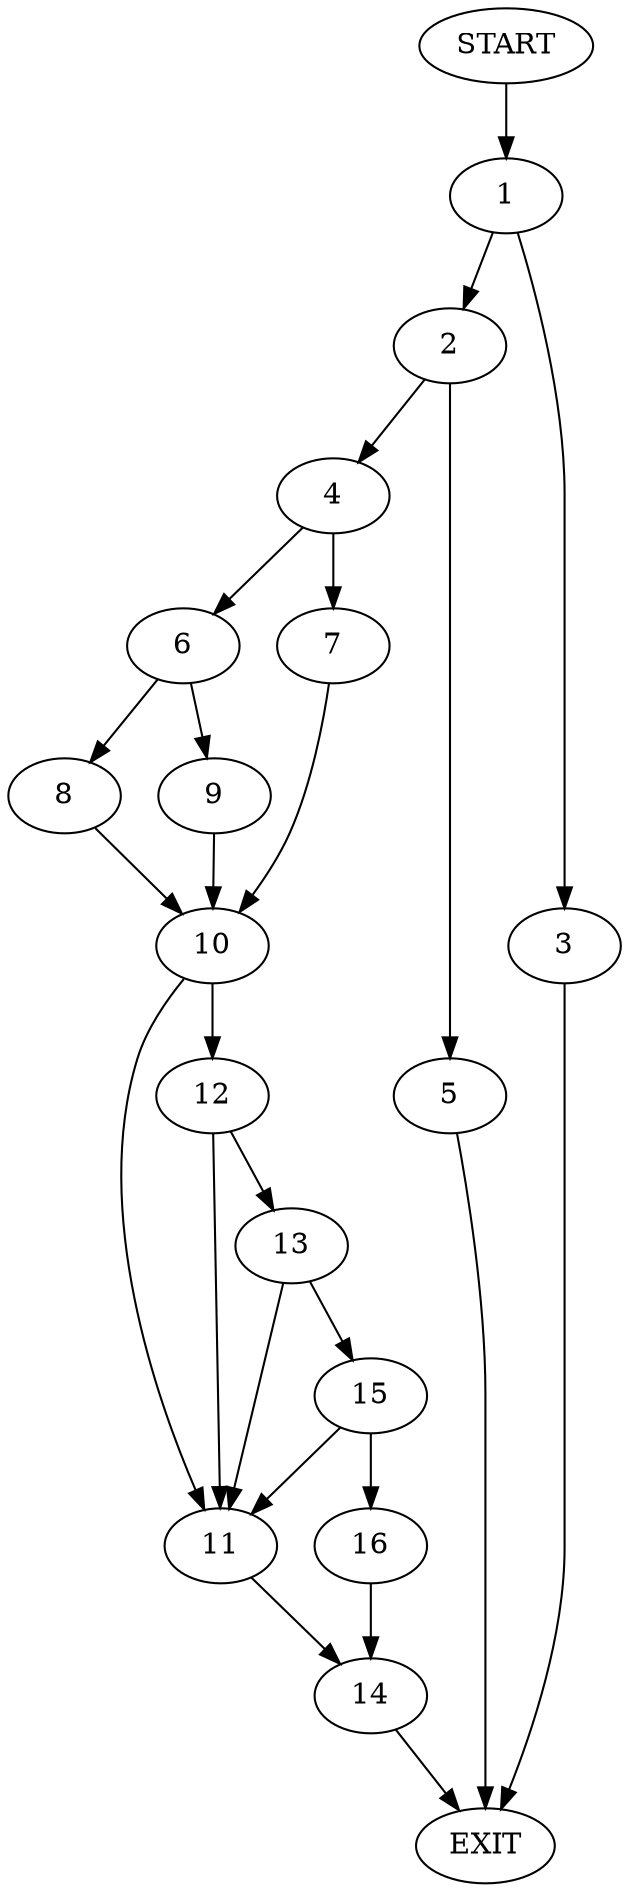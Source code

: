 digraph {
0 [label="START"]
17 [label="EXIT"]
0 -> 1
1 -> 2
1 -> 3
3 -> 17
2 -> 4
2 -> 5
5 -> 17
4 -> 6
4 -> 7
6 -> 8
6 -> 9
7 -> 10
9 -> 10
8 -> 10
10 -> 11
10 -> 12
12 -> 11
12 -> 13
11 -> 14
13 -> 11
13 -> 15
15 -> 16
15 -> 11
16 -> 14
14 -> 17
}
